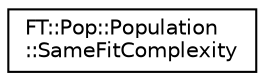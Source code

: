 digraph "Graphical Class Hierarchy"
{
 // LATEX_PDF_SIZE
  edge [fontname="Helvetica",fontsize="10",labelfontname="Helvetica",labelfontsize="10"];
  node [fontname="Helvetica",fontsize="10",shape=record];
  rankdir="LR";
  Node0 [label="FT::Pop::Population\l::SameFitComplexity",height=0.2,width=0.4,color="black", fillcolor="white", style="filled",URL="$d7/dee/structFT_1_1Pop_1_1Population_1_1SameFitComplexity.html",tooltip="check for same fitness and complexity to filter uniqueness."];
}
